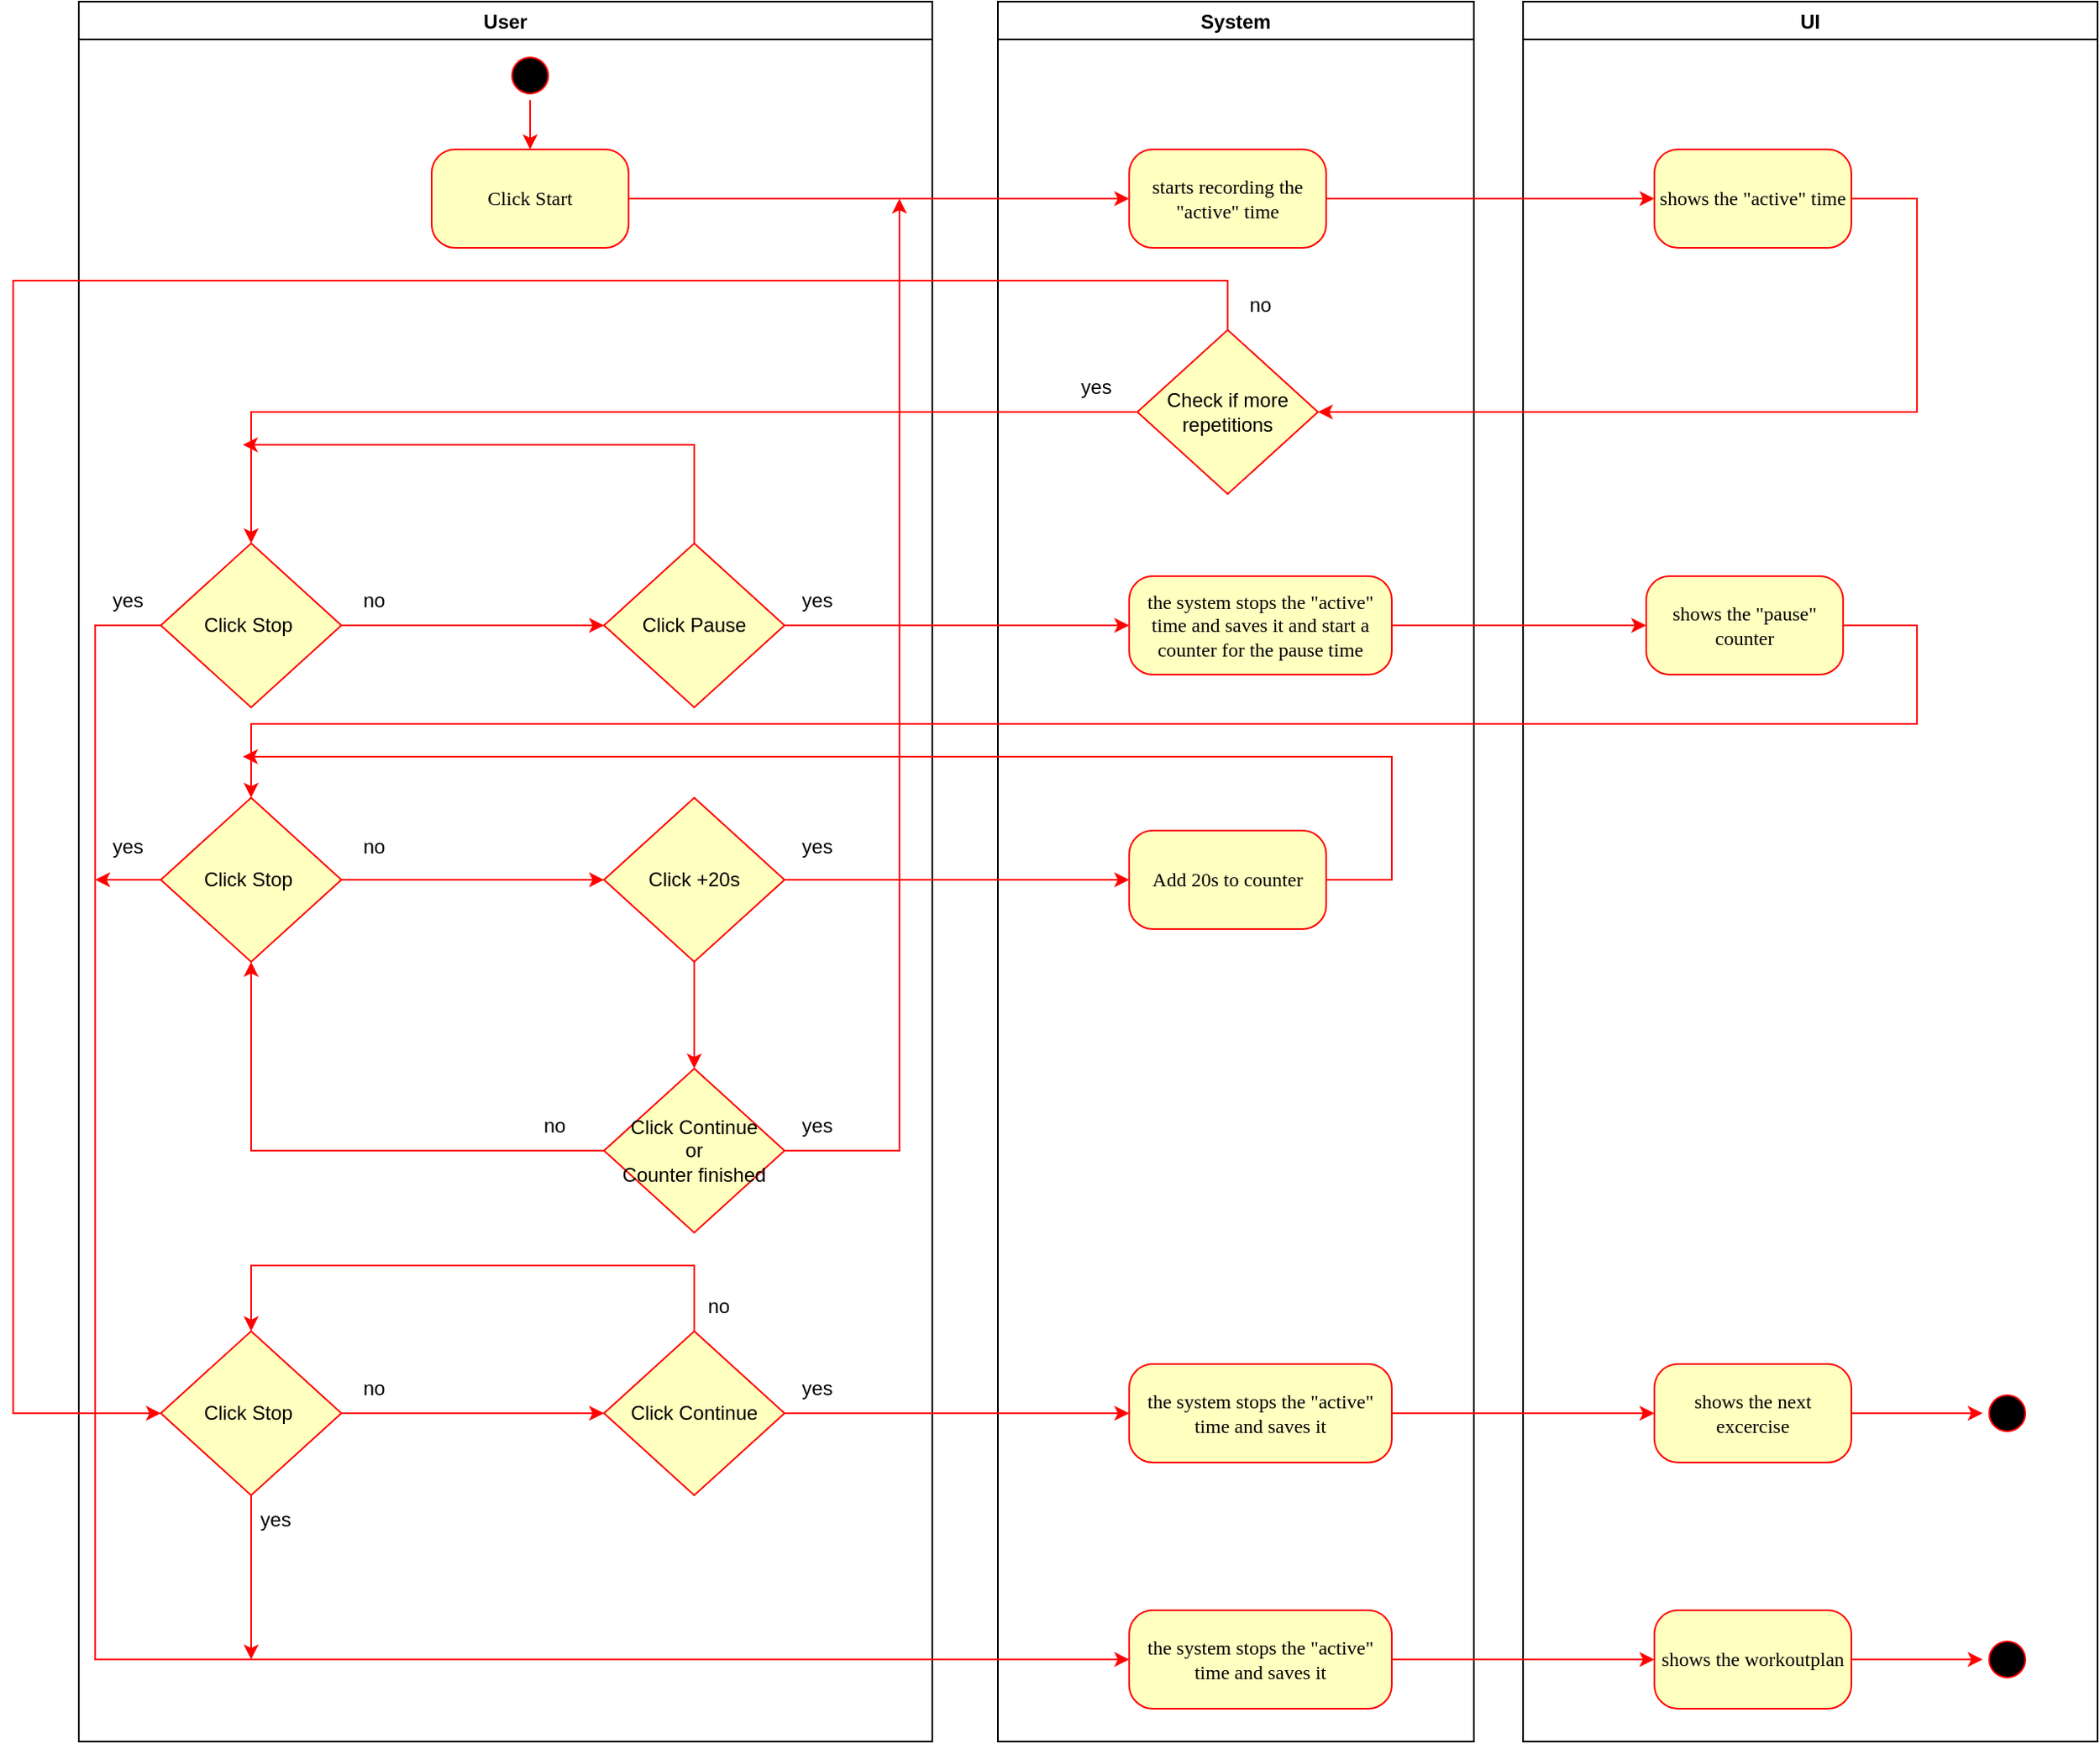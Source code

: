 <mxfile version="20.5.1" type="github"><diagram id="SeQx_d4YuV0Jt4VN_qOs" name="Seite-1"><mxGraphModel dx="2401" dy="2000" grid="1" gridSize="10" guides="1" tooltips="1" connect="1" arrows="1" fold="1" page="1" pageScale="1" pageWidth="827" pageHeight="1169" math="0" shadow="0"><root><mxCell id="0"/><mxCell id="1" parent="0"/><mxCell id="gbkrsMkkzgVnmy279cRX-1" value="User" style="swimlane;" vertex="1" parent="1"><mxGeometry x="-160" y="-60" width="520" height="1060" as="geometry"/></mxCell><mxCell id="gbkrsMkkzgVnmy279cRX-2" value="" style="ellipse;html=1;shape=startState;fillColor=#000000;strokeColor=#ff0000;rounded=1;shadow=0;comic=0;labelBackgroundColor=none;fontFamily=Verdana;fontSize=12;fontColor=#000000;align=center;direction=south;" vertex="1" parent="gbkrsMkkzgVnmy279cRX-1"><mxGeometry x="260" y="30" width="30" height="30" as="geometry"/></mxCell><mxCell id="gbkrsMkkzgVnmy279cRX-3" value="Click Start" style="rounded=1;whiteSpace=wrap;html=1;arcSize=24;fillColor=#ffffc0;strokeColor=#ff0000;shadow=0;comic=0;labelBackgroundColor=none;fontFamily=Verdana;fontSize=12;fontColor=#000000;align=center;" vertex="1" parent="gbkrsMkkzgVnmy279cRX-1"><mxGeometry x="215" y="90" width="120" height="60" as="geometry"/></mxCell><mxCell id="gbkrsMkkzgVnmy279cRX-4" value="" style="endArrow=classic;html=1;rounded=0;entryX=0.5;entryY=0;entryDx=0;entryDy=0;exitX=1;exitY=0.5;exitDx=0;exitDy=0;fillColor=#f8cecc;strokeColor=#FF0000;" edge="1" parent="gbkrsMkkzgVnmy279cRX-1" source="gbkrsMkkzgVnmy279cRX-2" target="gbkrsMkkzgVnmy279cRX-3"><mxGeometry width="50" height="50" relative="1" as="geometry"><mxPoint x="570" y="290" as="sourcePoint"/><mxPoint x="620" y="240" as="targetPoint"/></mxGeometry></mxCell><mxCell id="gbkrsMkkzgVnmy279cRX-5" value="yes" style="text;html=1;strokeColor=none;fillColor=none;align=center;verticalAlign=middle;whiteSpace=wrap;rounded=0;" vertex="1" parent="gbkrsMkkzgVnmy279cRX-1"><mxGeometry x="420" y="500" width="60" height="30" as="geometry"/></mxCell><mxCell id="gbkrsMkkzgVnmy279cRX-6" value="Click Pause" style="rhombus;whiteSpace=wrap;html=1;fillColor=#FFFFC0;strokeColor=#FF0000;" vertex="1" parent="gbkrsMkkzgVnmy279cRX-1"><mxGeometry x="320" y="330" width="110" height="100" as="geometry"/></mxCell><mxCell id="gbkrsMkkzgVnmy279cRX-7" value="Click Stop&amp;nbsp;" style="rhombus;whiteSpace=wrap;html=1;fillColor=#FFFFC0;strokeColor=#FF0000;" vertex="1" parent="gbkrsMkkzgVnmy279cRX-1"><mxGeometry x="50" y="330" width="110" height="100" as="geometry"/></mxCell><mxCell id="gbkrsMkkzgVnmy279cRX-8" value="" style="endArrow=classic;html=1;rounded=0;entryX=0;entryY=0.5;entryDx=0;entryDy=0;fillColor=#f8cecc;strokeColor=#FF0000;exitX=1;exitY=0.5;exitDx=0;exitDy=0;" edge="1" parent="gbkrsMkkzgVnmy279cRX-1" source="gbkrsMkkzgVnmy279cRX-7" target="gbkrsMkkzgVnmy279cRX-6"><mxGeometry width="50" height="50" relative="1" as="geometry"><mxPoint x="790" y="180" as="sourcePoint"/><mxPoint x="990" y="180" as="targetPoint"/></mxGeometry></mxCell><mxCell id="gbkrsMkkzgVnmy279cRX-9" value="Click Continue" style="rhombus;whiteSpace=wrap;html=1;fillColor=#FFFFC0;strokeColor=#FF0000;" vertex="1" parent="gbkrsMkkzgVnmy279cRX-1"><mxGeometry x="320" y="810" width="110" height="100" as="geometry"/></mxCell><mxCell id="gbkrsMkkzgVnmy279cRX-10" value="Click Stop&amp;nbsp;" style="rhombus;whiteSpace=wrap;html=1;fillColor=#FFFFC0;strokeColor=#FF0000;" vertex="1" parent="gbkrsMkkzgVnmy279cRX-1"><mxGeometry x="50" y="810" width="110" height="100" as="geometry"/></mxCell><mxCell id="gbkrsMkkzgVnmy279cRX-11" value="" style="endArrow=classic;html=1;rounded=0;fillColor=#f8cecc;strokeColor=#FF0000;exitX=1;exitY=0.5;exitDx=0;exitDy=0;" edge="1" parent="gbkrsMkkzgVnmy279cRX-1" source="gbkrsMkkzgVnmy279cRX-10" target="gbkrsMkkzgVnmy279cRX-9"><mxGeometry width="50" height="50" relative="1" as="geometry"><mxPoint x="440" y="870" as="sourcePoint"/><mxPoint x="290" y="860" as="targetPoint"/></mxGeometry></mxCell><mxCell id="gbkrsMkkzgVnmy279cRX-12" value="Click Stop&amp;nbsp;" style="rhombus;whiteSpace=wrap;html=1;fillColor=#FFFFC0;strokeColor=#FF0000;" vertex="1" parent="gbkrsMkkzgVnmy279cRX-1"><mxGeometry x="50" y="485" width="110" height="100" as="geometry"/></mxCell><mxCell id="gbkrsMkkzgVnmy279cRX-13" value="Click +20s" style="rhombus;whiteSpace=wrap;html=1;fillColor=#FFFFC0;strokeColor=#FF0000;" vertex="1" parent="gbkrsMkkzgVnmy279cRX-1"><mxGeometry x="320" y="485" width="110" height="100" as="geometry"/></mxCell><mxCell id="gbkrsMkkzgVnmy279cRX-14" value="Click Continue&lt;br&gt;or&lt;br&gt;Counter finished" style="rhombus;whiteSpace=wrap;html=1;fillColor=#FFFFC0;strokeColor=#FF0000;" vertex="1" parent="gbkrsMkkzgVnmy279cRX-1"><mxGeometry x="320" y="650" width="110" height="100" as="geometry"/></mxCell><mxCell id="gbkrsMkkzgVnmy279cRX-15" value="" style="endArrow=classic;html=1;rounded=0;entryX=0;entryY=0.5;entryDx=0;entryDy=0;fillColor=#f8cecc;strokeColor=#FF0000;exitX=1;exitY=0.5;exitDx=0;exitDy=0;" edge="1" parent="gbkrsMkkzgVnmy279cRX-1" source="gbkrsMkkzgVnmy279cRX-12" target="gbkrsMkkzgVnmy279cRX-13"><mxGeometry width="50" height="50" relative="1" as="geometry"><mxPoint x="450" y="400" as="sourcePoint"/><mxPoint x="660" y="400" as="targetPoint"/></mxGeometry></mxCell><mxCell id="gbkrsMkkzgVnmy279cRX-16" value="" style="endArrow=classic;html=1;rounded=0;entryX=0.5;entryY=0;entryDx=0;entryDy=0;fillColor=#f8cecc;strokeColor=#FF0000;exitX=0.5;exitY=1;exitDx=0;exitDy=0;" edge="1" parent="gbkrsMkkzgVnmy279cRX-1" source="gbkrsMkkzgVnmy279cRX-13" target="gbkrsMkkzgVnmy279cRX-14"><mxGeometry width="50" height="50" relative="1" as="geometry"><mxPoint x="480" y="430" as="sourcePoint"/><mxPoint x="690" y="430" as="targetPoint"/></mxGeometry></mxCell><mxCell id="gbkrsMkkzgVnmy279cRX-17" value="yes" style="text;html=1;strokeColor=none;fillColor=none;align=center;verticalAlign=middle;whiteSpace=wrap;rounded=0;" vertex="1" parent="gbkrsMkkzgVnmy279cRX-1"><mxGeometry x="420" y="350" width="60" height="30" as="geometry"/></mxCell><mxCell id="gbkrsMkkzgVnmy279cRX-18" value="yes" style="text;html=1;strokeColor=none;fillColor=none;align=center;verticalAlign=middle;whiteSpace=wrap;rounded=0;" vertex="1" parent="gbkrsMkkzgVnmy279cRX-1"><mxGeometry x="420" y="670" width="60" height="30" as="geometry"/></mxCell><mxCell id="gbkrsMkkzgVnmy279cRX-19" value="no" style="text;html=1;strokeColor=none;fillColor=none;align=center;verticalAlign=middle;whiteSpace=wrap;rounded=0;" vertex="1" parent="gbkrsMkkzgVnmy279cRX-1"><mxGeometry x="150" y="350" width="60" height="30" as="geometry"/></mxCell><mxCell id="gbkrsMkkzgVnmy279cRX-20" value="no" style="text;html=1;strokeColor=none;fillColor=none;align=center;verticalAlign=middle;whiteSpace=wrap;rounded=0;" vertex="1" parent="gbkrsMkkzgVnmy279cRX-1"><mxGeometry x="150" y="500" width="60" height="30" as="geometry"/></mxCell><mxCell id="gbkrsMkkzgVnmy279cRX-21" value="no" style="text;html=1;strokeColor=none;fillColor=none;align=center;verticalAlign=middle;whiteSpace=wrap;rounded=0;" vertex="1" parent="gbkrsMkkzgVnmy279cRX-1"><mxGeometry x="260" y="670" width="60" height="30" as="geometry"/></mxCell><mxCell id="gbkrsMkkzgVnmy279cRX-22" value="" style="endArrow=classic;html=1;rounded=0;entryX=0.5;entryY=1;entryDx=0;entryDy=0;fillColor=#f8cecc;strokeColor=#FF0000;exitX=1;exitY=1;exitDx=0;exitDy=0;" edge="1" parent="gbkrsMkkzgVnmy279cRX-1" source="gbkrsMkkzgVnmy279cRX-21" target="gbkrsMkkzgVnmy279cRX-12"><mxGeometry width="50" height="50" relative="1" as="geometry"><mxPoint x="440" y="545" as="sourcePoint"/><mxPoint x="650" y="545" as="targetPoint"/><Array as="points"><mxPoint x="105" y="700"/></Array></mxGeometry></mxCell><mxCell id="gbkrsMkkzgVnmy279cRX-23" value="yes" style="text;html=1;strokeColor=none;fillColor=none;align=center;verticalAlign=middle;whiteSpace=wrap;rounded=0;" vertex="1" parent="gbkrsMkkzgVnmy279cRX-1"><mxGeometry y="350" width="60" height="30" as="geometry"/></mxCell><mxCell id="gbkrsMkkzgVnmy279cRX-24" value="yes" style="text;html=1;strokeColor=none;fillColor=none;align=center;verticalAlign=middle;whiteSpace=wrap;rounded=0;" vertex="1" parent="gbkrsMkkzgVnmy279cRX-1"><mxGeometry y="500" width="60" height="30" as="geometry"/></mxCell><mxCell id="gbkrsMkkzgVnmy279cRX-25" value="no" style="text;html=1;strokeColor=none;fillColor=none;align=center;verticalAlign=middle;whiteSpace=wrap;rounded=0;" vertex="1" parent="gbkrsMkkzgVnmy279cRX-1"><mxGeometry x="150" y="830" width="60" height="30" as="geometry"/></mxCell><mxCell id="gbkrsMkkzgVnmy279cRX-26" value="yes" style="text;html=1;strokeColor=none;fillColor=none;align=center;verticalAlign=middle;whiteSpace=wrap;rounded=0;" vertex="1" parent="gbkrsMkkzgVnmy279cRX-1"><mxGeometry x="420" y="830" width="60" height="30" as="geometry"/></mxCell><mxCell id="gbkrsMkkzgVnmy279cRX-27" value="yes" style="text;html=1;strokeColor=none;fillColor=none;align=center;verticalAlign=middle;whiteSpace=wrap;rounded=0;" vertex="1" parent="gbkrsMkkzgVnmy279cRX-1"><mxGeometry x="90" y="910" width="60" height="30" as="geometry"/></mxCell><mxCell id="gbkrsMkkzgVnmy279cRX-28" value="" style="endArrow=classic;html=1;rounded=0;entryX=0.5;entryY=0;entryDx=0;entryDy=0;fillColor=#f8cecc;strokeColor=#FF0000;exitX=0.5;exitY=0;exitDx=0;exitDy=0;" edge="1" parent="gbkrsMkkzgVnmy279cRX-1" source="gbkrsMkkzgVnmy279cRX-9" target="gbkrsMkkzgVnmy279cRX-10"><mxGeometry width="50" height="50" relative="1" as="geometry"><mxPoint x="440" y="870" as="sourcePoint"/><mxPoint x="650" y="870" as="targetPoint"/><Array as="points"><mxPoint x="375" y="770"/><mxPoint x="105" y="770"/></Array></mxGeometry></mxCell><mxCell id="gbkrsMkkzgVnmy279cRX-29" value="no" style="text;html=1;strokeColor=none;fillColor=none;align=center;verticalAlign=middle;whiteSpace=wrap;rounded=0;" vertex="1" parent="gbkrsMkkzgVnmy279cRX-1"><mxGeometry x="360" y="780" width="60" height="30" as="geometry"/></mxCell><mxCell id="gbkrsMkkzgVnmy279cRX-30" value="System" style="swimlane;" vertex="1" parent="1"><mxGeometry x="400" y="-60" width="290" height="1060" as="geometry"/></mxCell><mxCell id="gbkrsMkkzgVnmy279cRX-31" value="starts recording the &quot;active&quot; time" style="rounded=1;whiteSpace=wrap;html=1;arcSize=24;fillColor=#ffffc0;strokeColor=#ff0000;shadow=0;comic=0;labelBackgroundColor=none;fontFamily=Verdana;fontSize=12;fontColor=#000000;align=center;" vertex="1" parent="gbkrsMkkzgVnmy279cRX-30"><mxGeometry x="80" y="90" width="120" height="60" as="geometry"/></mxCell><mxCell id="gbkrsMkkzgVnmy279cRX-32" value="the system stops the &quot;active&quot; time and saves it and start a counter for the pause time" style="rounded=1;whiteSpace=wrap;html=1;arcSize=24;fillColor=#FFFFC0;strokeColor=#FF0000;shadow=0;comic=0;labelBackgroundColor=none;fontFamily=Verdana;fontSize=12;fontColor=#000000;align=center;" vertex="1" parent="gbkrsMkkzgVnmy279cRX-30"><mxGeometry x="80" y="350" width="160" height="60" as="geometry"/></mxCell><mxCell id="gbkrsMkkzgVnmy279cRX-33" value="the system stops the &quot;active&quot; time and saves it" style="rounded=1;whiteSpace=wrap;html=1;arcSize=24;fillColor=#FFFFC0;strokeColor=#FF0000;shadow=0;comic=0;labelBackgroundColor=none;fontFamily=Verdana;fontSize=12;fontColor=#000000;align=center;" vertex="1" parent="gbkrsMkkzgVnmy279cRX-30"><mxGeometry x="80" y="830" width="160" height="60" as="geometry"/></mxCell><mxCell id="gbkrsMkkzgVnmy279cRX-34" value="Check if more repetitions" style="rhombus;whiteSpace=wrap;html=1;fillColor=#FFFFC0;strokeColor=#FF0000;" vertex="1" parent="gbkrsMkkzgVnmy279cRX-30"><mxGeometry x="85" y="200" width="110" height="100" as="geometry"/></mxCell><mxCell id="gbkrsMkkzgVnmy279cRX-35" value="Add 20s to counter" style="rounded=1;whiteSpace=wrap;html=1;arcSize=24;fillColor=#ffffc0;strokeColor=#ff0000;shadow=0;comic=0;labelBackgroundColor=none;fontFamily=Verdana;fontSize=12;fontColor=#000000;align=center;" vertex="1" parent="gbkrsMkkzgVnmy279cRX-30"><mxGeometry x="80" y="505" width="120" height="60" as="geometry"/></mxCell><mxCell id="gbkrsMkkzgVnmy279cRX-36" value="yes" style="text;html=1;strokeColor=none;fillColor=none;align=center;verticalAlign=middle;whiteSpace=wrap;rounded=0;" vertex="1" parent="gbkrsMkkzgVnmy279cRX-30"><mxGeometry x="30" y="220" width="60" height="30" as="geometry"/></mxCell><mxCell id="gbkrsMkkzgVnmy279cRX-37" value="no" style="text;html=1;strokeColor=none;fillColor=none;align=center;verticalAlign=middle;whiteSpace=wrap;rounded=0;" vertex="1" parent="gbkrsMkkzgVnmy279cRX-30"><mxGeometry x="130" y="170" width="60" height="30" as="geometry"/></mxCell><mxCell id="gbkrsMkkzgVnmy279cRX-38" value="the system stops the &quot;active&quot; time and saves it" style="rounded=1;whiteSpace=wrap;html=1;arcSize=24;fillColor=#FFFFC0;strokeColor=#FF0000;shadow=0;comic=0;labelBackgroundColor=none;fontFamily=Verdana;fontSize=12;fontColor=#000000;align=center;" vertex="1" parent="gbkrsMkkzgVnmy279cRX-30"><mxGeometry x="80" y="980" width="160" height="60" as="geometry"/></mxCell><mxCell id="gbkrsMkkzgVnmy279cRX-39" value="UI" style="swimlane;" vertex="1" parent="1"><mxGeometry x="720" y="-60" width="350" height="1060" as="geometry"/></mxCell><mxCell id="gbkrsMkkzgVnmy279cRX-40" value="shows the &quot;active&quot; time" style="rounded=1;whiteSpace=wrap;html=1;arcSize=24;fillColor=#ffffc0;strokeColor=#ff0000;shadow=0;comic=0;labelBackgroundColor=none;fontFamily=Verdana;fontSize=12;fontColor=#000000;align=center;" vertex="1" parent="gbkrsMkkzgVnmy279cRX-39"><mxGeometry x="80" y="90" width="120" height="60" as="geometry"/></mxCell><mxCell id="gbkrsMkkzgVnmy279cRX-41" value="" style="endArrow=classic;html=1;rounded=0;entryX=0;entryY=0.5;entryDx=0;entryDy=0;fillColor=#f8cecc;strokeColor=#FF0000;" edge="1" parent="gbkrsMkkzgVnmy279cRX-39" target="gbkrsMkkzgVnmy279cRX-40"><mxGeometry width="50" height="50" relative="1" as="geometry"><mxPoint x="-120" y="120" as="sourcePoint"/><mxPoint x="165" y="230" as="targetPoint"/></mxGeometry></mxCell><mxCell id="gbkrsMkkzgVnmy279cRX-42" value="" style="ellipse;html=1;shape=startState;fillColor=#000000;strokeColor=#ff0000;rounded=1;shadow=0;comic=0;labelBackgroundColor=none;fontFamily=Verdana;fontSize=12;fontColor=#000000;align=center;direction=south;" vertex="1" parent="gbkrsMkkzgVnmy279cRX-39"><mxGeometry x="280" y="995" width="30" height="30" as="geometry"/></mxCell><mxCell id="gbkrsMkkzgVnmy279cRX-43" value="shows the &quot;pause&quot; counter" style="rounded=1;whiteSpace=wrap;html=1;arcSize=24;fillColor=#ffffc0;strokeColor=#ff0000;shadow=0;comic=0;labelBackgroundColor=none;fontFamily=Verdana;fontSize=12;fontColor=#000000;align=center;" vertex="1" parent="gbkrsMkkzgVnmy279cRX-39"><mxGeometry x="75" y="350" width="120" height="60" as="geometry"/></mxCell><mxCell id="gbkrsMkkzgVnmy279cRX-44" value="shows the next excercise" style="rounded=1;whiteSpace=wrap;html=1;arcSize=24;fillColor=#ffffc0;strokeColor=#ff0000;shadow=0;comic=0;labelBackgroundColor=none;fontFamily=Verdana;fontSize=12;fontColor=#000000;align=center;" vertex="1" parent="gbkrsMkkzgVnmy279cRX-39"><mxGeometry x="80" y="830" width="120" height="60" as="geometry"/></mxCell><mxCell id="gbkrsMkkzgVnmy279cRX-45" value="" style="ellipse;html=1;shape=startState;fillColor=#000000;strokeColor=#ff0000;rounded=1;shadow=0;comic=0;labelBackgroundColor=none;fontFamily=Verdana;fontSize=12;fontColor=#000000;align=center;direction=south;" vertex="1" parent="gbkrsMkkzgVnmy279cRX-39"><mxGeometry x="280" y="845" width="30" height="30" as="geometry"/></mxCell><mxCell id="gbkrsMkkzgVnmy279cRX-46" value="" style="endArrow=classic;html=1;rounded=0;entryX=0.5;entryY=1;entryDx=0;entryDy=0;fillColor=#f8cecc;strokeColor=#FF0000;exitX=1;exitY=0.5;exitDx=0;exitDy=0;" edge="1" parent="gbkrsMkkzgVnmy279cRX-39" source="gbkrsMkkzgVnmy279cRX-44" target="gbkrsMkkzgVnmy279cRX-45"><mxGeometry width="50" height="50" relative="1" as="geometry"><mxPoint x="-70" y="700" as="sourcePoint"/><mxPoint x="85" y="700" as="targetPoint"/></mxGeometry></mxCell><mxCell id="gbkrsMkkzgVnmy279cRX-47" value="shows the workoutplan" style="rounded=1;whiteSpace=wrap;html=1;arcSize=24;fillColor=#ffffc0;strokeColor=#ff0000;shadow=0;comic=0;labelBackgroundColor=none;fontFamily=Verdana;fontSize=12;fontColor=#000000;align=center;" vertex="1" parent="gbkrsMkkzgVnmy279cRX-39"><mxGeometry x="80" y="980" width="120" height="60" as="geometry"/></mxCell><mxCell id="gbkrsMkkzgVnmy279cRX-48" value="" style="endArrow=classic;html=1;rounded=0;fillColor=#f8cecc;strokeColor=#FF0000;exitX=1;exitY=0.5;exitDx=0;exitDy=0;entryX=0.5;entryY=1;entryDx=0;entryDy=0;" edge="1" parent="gbkrsMkkzgVnmy279cRX-39" source="gbkrsMkkzgVnmy279cRX-47" target="gbkrsMkkzgVnmy279cRX-42"><mxGeometry width="50" height="50" relative="1" as="geometry"><mxPoint x="-70" y="1020" as="sourcePoint"/><mxPoint x="90" y="1020" as="targetPoint"/></mxGeometry></mxCell><mxCell id="gbkrsMkkzgVnmy279cRX-49" value="" style="endArrow=classic;html=1;rounded=0;exitX=1;exitY=0.5;exitDx=0;exitDy=0;entryX=0;entryY=0.5;entryDx=0;entryDy=0;fillColor=#f8cecc;strokeColor=#FF0000;" edge="1" parent="1" source="gbkrsMkkzgVnmy279cRX-3" target="gbkrsMkkzgVnmy279cRX-31"><mxGeometry width="50" height="50" relative="1" as="geometry"><mxPoint x="510" y="220" as="sourcePoint"/><mxPoint x="560" y="170" as="targetPoint"/></mxGeometry></mxCell><mxCell id="gbkrsMkkzgVnmy279cRX-50" value="" style="endArrow=classic;html=1;rounded=0;fillColor=#f8cecc;strokeColor=#FF0000;exitX=1;exitY=0.5;exitDx=0;exitDy=0;entryX=0;entryY=0.5;entryDx=0;entryDy=0;" edge="1" parent="1" source="gbkrsMkkzgVnmy279cRX-38" target="gbkrsMkkzgVnmy279cRX-47"><mxGeometry width="50" height="50" relative="1" as="geometry"><mxPoint x="650" y="1075" as="sourcePoint"/><mxPoint x="830" y="1075" as="targetPoint"/></mxGeometry></mxCell><mxCell id="gbkrsMkkzgVnmy279cRX-51" value="" style="endArrow=classic;html=1;rounded=0;fillColor=#f8cecc;strokeColor=#FF0000;exitX=1;exitY=0.5;exitDx=0;exitDy=0;entryX=1;entryY=0.5;entryDx=0;entryDy=0;" edge="1" parent="1" source="gbkrsMkkzgVnmy279cRX-40" target="gbkrsMkkzgVnmy279cRX-34"><mxGeometry width="50" height="50" relative="1" as="geometry"><mxPoint x="610" y="100" as="sourcePoint"/><mxPoint x="600" y="190" as="targetPoint"/><Array as="points"><mxPoint x="960" y="60"/><mxPoint x="960" y="90"/><mxPoint x="960" y="190"/></Array></mxGeometry></mxCell><mxCell id="gbkrsMkkzgVnmy279cRX-52" value="" style="endArrow=classic;html=1;rounded=0;entryX=0.5;entryY=0;entryDx=0;entryDy=0;fillColor=#f8cecc;strokeColor=#FF0000;exitX=0;exitY=0.5;exitDx=0;exitDy=0;" edge="1" parent="1" source="gbkrsMkkzgVnmy279cRX-34" target="gbkrsMkkzgVnmy279cRX-7"><mxGeometry width="50" height="50" relative="1" as="geometry"><mxPoint x="480" y="190" as="sourcePoint"/><mxPoint x="810" y="100" as="targetPoint"/><Array as="points"><mxPoint x="-55" y="190"/></Array></mxGeometry></mxCell><mxCell id="gbkrsMkkzgVnmy279cRX-53" value="" style="endArrow=classic;html=1;rounded=0;fillColor=#f8cecc;strokeColor=#FF0000;exitX=0.5;exitY=0;exitDx=0;exitDy=0;" edge="1" parent="1" source="gbkrsMkkzgVnmy279cRX-6"><mxGeometry width="50" height="50" relative="1" as="geometry"><mxPoint x="620" y="110" as="sourcePoint"/><mxPoint x="-60" y="210" as="targetPoint"/><Array as="points"><mxPoint x="215" y="210"/></Array></mxGeometry></mxCell><mxCell id="gbkrsMkkzgVnmy279cRX-54" value="" style="endArrow=classic;html=1;rounded=0;entryX=0;entryY=0.5;entryDx=0;entryDy=0;fillColor=#f8cecc;strokeColor=#FF0000;exitX=1;exitY=0.5;exitDx=0;exitDy=0;" edge="1" parent="1" source="gbkrsMkkzgVnmy279cRX-6" target="gbkrsMkkzgVnmy279cRX-32"><mxGeometry width="50" height="50" relative="1" as="geometry"><mxPoint x="10" y="330" as="sourcePoint"/><mxPoint x="170" y="330" as="targetPoint"/></mxGeometry></mxCell><mxCell id="gbkrsMkkzgVnmy279cRX-55" value="" style="endArrow=classic;html=1;rounded=0;entryX=0;entryY=0.5;entryDx=0;entryDy=0;fillColor=#f8cecc;strokeColor=#FF0000;exitX=1;exitY=0.5;exitDx=0;exitDy=0;" edge="1" parent="1" source="gbkrsMkkzgVnmy279cRX-32" target="gbkrsMkkzgVnmy279cRX-43"><mxGeometry width="50" height="50" relative="1" as="geometry"><mxPoint x="280" y="330" as="sourcePoint"/><mxPoint x="490" y="330" as="targetPoint"/></mxGeometry></mxCell><mxCell id="gbkrsMkkzgVnmy279cRX-56" value="" style="endArrow=classic;html=1;rounded=0;entryX=0;entryY=0.5;entryDx=0;entryDy=0;fillColor=#f8cecc;strokeColor=#FF0000;exitX=1;exitY=0.5;exitDx=0;exitDy=0;" edge="1" parent="1" source="gbkrsMkkzgVnmy279cRX-9" target="gbkrsMkkzgVnmy279cRX-33"><mxGeometry width="50" height="50" relative="1" as="geometry"><mxPoint x="280" y="640" as="sourcePoint"/><mxPoint x="490" y="640" as="targetPoint"/></mxGeometry></mxCell><mxCell id="gbkrsMkkzgVnmy279cRX-57" value="" style="endArrow=classic;html=1;rounded=0;entryX=0;entryY=0.5;entryDx=0;entryDy=0;fillColor=#f8cecc;strokeColor=#FF0000;exitX=1;exitY=0.5;exitDx=0;exitDy=0;" edge="1" parent="1" source="gbkrsMkkzgVnmy279cRX-33" target="gbkrsMkkzgVnmy279cRX-44"><mxGeometry width="50" height="50" relative="1" as="geometry"><mxPoint x="280" y="810" as="sourcePoint"/><mxPoint x="490" y="810" as="targetPoint"/></mxGeometry></mxCell><mxCell id="gbkrsMkkzgVnmy279cRX-58" value="" style="endArrow=classic;html=1;rounded=0;fillColor=#f8cecc;strokeColor=#FF0000;exitX=1;exitY=0.5;exitDx=0;exitDy=0;" edge="1" parent="1" source="gbkrsMkkzgVnmy279cRX-14"><mxGeometry width="50" height="50" relative="1" as="geometry"><mxPoint x="280" y="330" as="sourcePoint"/><mxPoint x="340" y="60" as="targetPoint"/><Array as="points"><mxPoint x="340" y="640"/></Array></mxGeometry></mxCell><mxCell id="gbkrsMkkzgVnmy279cRX-59" value="" style="endArrow=classic;html=1;rounded=0;entryX=0;entryY=0.5;entryDx=0;entryDy=0;fillColor=#f8cecc;strokeColor=#FF0000;exitX=1;exitY=0.5;exitDx=0;exitDy=0;" edge="1" parent="1" source="gbkrsMkkzgVnmy279cRX-13" target="gbkrsMkkzgVnmy279cRX-35"><mxGeometry width="50" height="50" relative="1" as="geometry"><mxPoint x="280" y="330" as="sourcePoint"/><mxPoint x="490" y="330" as="targetPoint"/></mxGeometry></mxCell><mxCell id="gbkrsMkkzgVnmy279cRX-60" value="" style="endArrow=classic;html=1;rounded=0;fillColor=#f8cecc;strokeColor=#FF0000;exitX=1;exitY=0.5;exitDx=0;exitDy=0;" edge="1" parent="1" source="gbkrsMkkzgVnmy279cRX-35"><mxGeometry width="50" height="50" relative="1" as="geometry"><mxPoint x="300" y="350" as="sourcePoint"/><mxPoint x="-60" y="400" as="targetPoint"/><Array as="points"><mxPoint x="640" y="475"/><mxPoint x="640" y="400"/></Array></mxGeometry></mxCell><mxCell id="gbkrsMkkzgVnmy279cRX-61" value="" style="endArrow=classic;html=1;rounded=0;entryX=0.5;entryY=0;entryDx=0;entryDy=0;fillColor=#f8cecc;strokeColor=#FF0000;exitX=1;exitY=0.5;exitDx=0;exitDy=0;" edge="1" parent="1" source="gbkrsMkkzgVnmy279cRX-43" target="gbkrsMkkzgVnmy279cRX-12"><mxGeometry width="50" height="50" relative="1" as="geometry"><mxPoint x="310" y="360" as="sourcePoint"/><mxPoint x="520" y="360" as="targetPoint"/><Array as="points"><mxPoint x="960" y="320"/><mxPoint x="960" y="380"/><mxPoint x="-55" y="380"/></Array></mxGeometry></mxCell><mxCell id="gbkrsMkkzgVnmy279cRX-62" value="" style="endArrow=classic;html=1;rounded=0;fillColor=#f8cecc;strokeColor=#FF0000;exitX=0;exitY=0.5;exitDx=0;exitDy=0;entryX=0;entryY=0.5;entryDx=0;entryDy=0;" edge="1" parent="1" source="gbkrsMkkzgVnmy279cRX-7" target="gbkrsMkkzgVnmy279cRX-38"><mxGeometry width="50" height="50" relative="1" as="geometry"><mxPoint x="10" y="330" as="sourcePoint"/><mxPoint x="420" y="1012.353" as="targetPoint"/><Array as="points"><mxPoint x="-150" y="320"/><mxPoint x="-150" y="950"/></Array></mxGeometry></mxCell><mxCell id="gbkrsMkkzgVnmy279cRX-63" value="" style="endArrow=classic;html=1;rounded=0;fillColor=#f8cecc;strokeColor=#FF0000;exitX=0;exitY=0.5;exitDx=0;exitDy=0;" edge="1" parent="1" source="gbkrsMkkzgVnmy279cRX-12"><mxGeometry width="50" height="50" relative="1" as="geometry"><mxPoint x="10" y="485" as="sourcePoint"/><mxPoint x="-150" y="475" as="targetPoint"/></mxGeometry></mxCell><mxCell id="gbkrsMkkzgVnmy279cRX-64" value="" style="endArrow=classic;html=1;rounded=0;entryX=0;entryY=0.5;entryDx=0;entryDy=0;fillColor=#f8cecc;strokeColor=#FF0000;exitX=0.5;exitY=0;exitDx=0;exitDy=0;" edge="1" parent="1" source="gbkrsMkkzgVnmy279cRX-34" target="gbkrsMkkzgVnmy279cRX-10"><mxGeometry width="50" height="50" relative="1" as="geometry"><mxPoint x="280" y="810" as="sourcePoint"/><mxPoint x="490" y="810" as="targetPoint"/><Array as="points"><mxPoint x="540" y="110"/><mxPoint x="-200" y="110"/><mxPoint x="-200" y="800"/></Array></mxGeometry></mxCell><mxCell id="gbkrsMkkzgVnmy279cRX-65" value="" style="endArrow=classic;html=1;rounded=0;fillColor=#f8cecc;strokeColor=#FF0000;exitX=0.5;exitY=1;exitDx=0;exitDy=0;" edge="1" parent="1" source="gbkrsMkkzgVnmy279cRX-10"><mxGeometry width="50" height="50" relative="1" as="geometry"><mxPoint x="280" y="810" as="sourcePoint"/><mxPoint x="-55" y="950" as="targetPoint"/></mxGeometry></mxCell></root></mxGraphModel></diagram></mxfile>